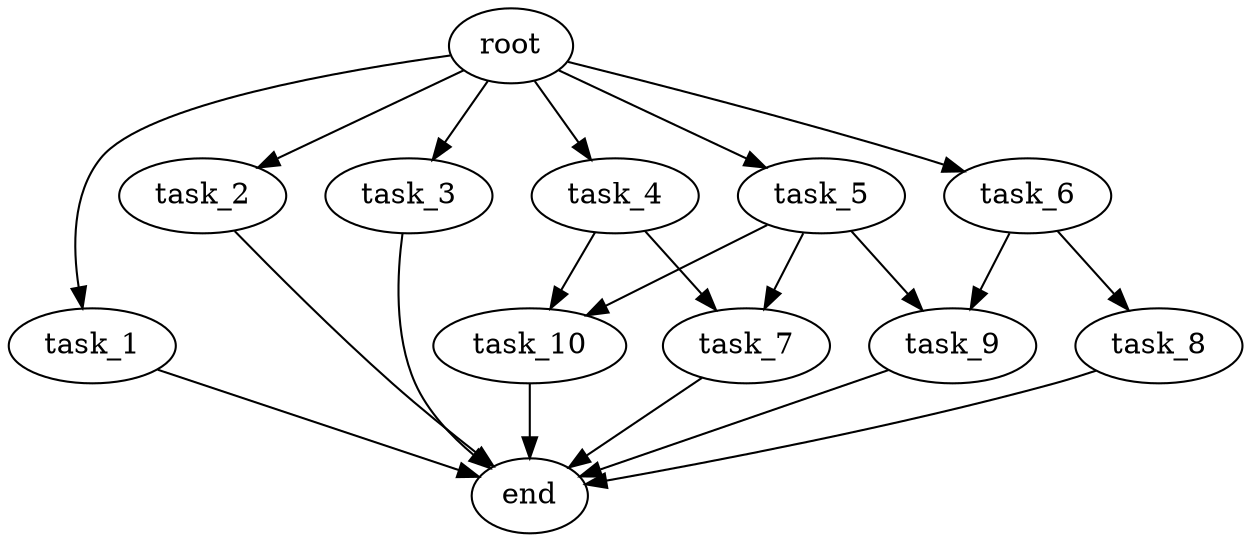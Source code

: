 digraph G {
  root [size="0.000000e+00"];
  task_1 [size="4.054761e+09"];
  task_2 [size="5.025702e+09"];
  task_3 [size="8.951289e+09"];
  task_4 [size="7.035867e+09"];
  task_5 [size="3.110469e+09"];
  task_6 [size="1.175040e+09"];
  task_7 [size="9.161388e+09"];
  task_8 [size="2.951081e+09"];
  task_9 [size="6.146640e+09"];
  task_10 [size="2.192067e+09"];
  end [size="0.000000e+00"];

  root -> task_1 [size="1.000000e-12"];
  root -> task_2 [size="1.000000e-12"];
  root -> task_3 [size="1.000000e-12"];
  root -> task_4 [size="1.000000e-12"];
  root -> task_5 [size="1.000000e-12"];
  root -> task_6 [size="1.000000e-12"];
  task_1 -> end [size="1.000000e-12"];
  task_2 -> end [size="1.000000e-12"];
  task_3 -> end [size="1.000000e-12"];
  task_4 -> task_7 [size="4.580694e+08"];
  task_4 -> task_10 [size="1.096033e+08"];
  task_5 -> task_7 [size="4.580694e+08"];
  task_5 -> task_9 [size="3.073320e+08"];
  task_5 -> task_10 [size="1.096033e+08"];
  task_6 -> task_8 [size="2.951081e+08"];
  task_6 -> task_9 [size="3.073320e+08"];
  task_7 -> end [size="1.000000e-12"];
  task_8 -> end [size="1.000000e-12"];
  task_9 -> end [size="1.000000e-12"];
  task_10 -> end [size="1.000000e-12"];
}
